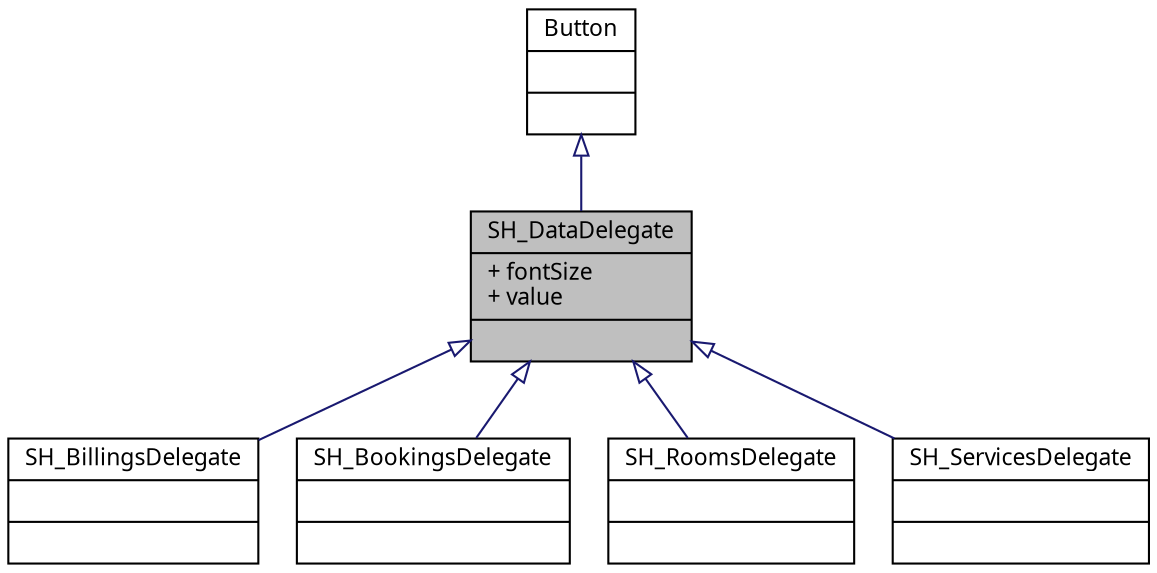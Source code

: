 digraph "SH_DataDelegate"
{
 // INTERACTIVE_SVG=YES
  bgcolor="transparent";
  edge [fontname="Verdana",fontsize="11",labelfontname="Verdana",labelfontsize="11"];
  node [fontname="Verdana",fontsize="11",shape=record];
  Node1 [label="{SH_DataDelegate\n|+ fontSize\l+ value\l|}",height=0.2,width=0.4,color="black", fillcolor="grey75", style="filled" fontcolor="black"];
  Node2 -> Node1 [dir="back",color="midnightblue",fontsize="11",style="solid",arrowtail="onormal",fontname="Verdana"];
  Node2 [label="{Button\n||}",height=0.2,width=0.4,color="black",URL="$classButton.html"];
  Node1 -> Node3 [dir="back",color="midnightblue",fontsize="11",style="solid",arrowtail="onormal",fontname="Verdana"];
  Node3 [label="{SH_BillingsDelegate\n||}",height=0.2,width=0.4,color="black",URL="$classSH__BillingsDelegate.html"];
  Node1 -> Node4 [dir="back",color="midnightblue",fontsize="11",style="solid",arrowtail="onormal",fontname="Verdana"];
  Node4 [label="{SH_BookingsDelegate\n||}",height=0.2,width=0.4,color="black",URL="$classSH__BookingsDelegate.html"];
  Node1 -> Node5 [dir="back",color="midnightblue",fontsize="11",style="solid",arrowtail="onormal",fontname="Verdana"];
  Node5 [label="{SH_RoomsDelegate\n||}",height=0.2,width=0.4,color="black",URL="$classSH__RoomsDelegate.html"];
  Node1 -> Node6 [dir="back",color="midnightblue",fontsize="11",style="solid",arrowtail="onormal",fontname="Verdana"];
  Node6 [label="{SH_ServicesDelegate\n||}",height=0.2,width=0.4,color="black",URL="$classSH__ServicesDelegate.html"];
}
